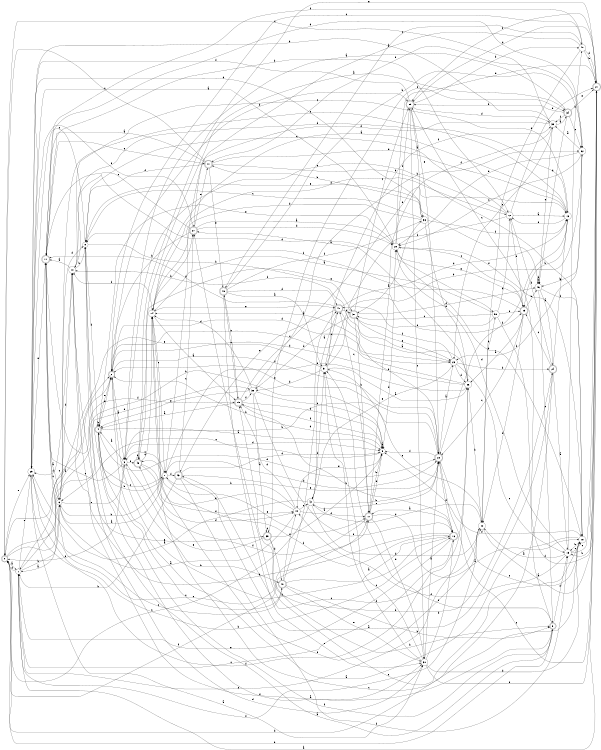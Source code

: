 digraph n41_6 {
__start0 [label="" shape="none"];

rankdir=LR;
size="8,5";

s0 [style="rounded,filled", color="black", fillcolor="white" shape="doublecircle", label="0"];
s1 [style="filled", color="black", fillcolor="white" shape="circle", label="1"];
s2 [style="rounded,filled", color="black", fillcolor="white" shape="doublecircle", label="2"];
s3 [style="filled", color="black", fillcolor="white" shape="circle", label="3"];
s4 [style="rounded,filled", color="black", fillcolor="white" shape="doublecircle", label="4"];
s5 [style="filled", color="black", fillcolor="white" shape="circle", label="5"];
s6 [style="filled", color="black", fillcolor="white" shape="circle", label="6"];
s7 [style="filled", color="black", fillcolor="white" shape="circle", label="7"];
s8 [style="filled", color="black", fillcolor="white" shape="circle", label="8"];
s9 [style="rounded,filled", color="black", fillcolor="white" shape="doublecircle", label="9"];
s10 [style="filled", color="black", fillcolor="white" shape="circle", label="10"];
s11 [style="rounded,filled", color="black", fillcolor="white" shape="doublecircle", label="11"];
s12 [style="filled", color="black", fillcolor="white" shape="circle", label="12"];
s13 [style="filled", color="black", fillcolor="white" shape="circle", label="13"];
s14 [style="filled", color="black", fillcolor="white" shape="circle", label="14"];
s15 [style="rounded,filled", color="black", fillcolor="white" shape="doublecircle", label="15"];
s16 [style="rounded,filled", color="black", fillcolor="white" shape="doublecircle", label="16"];
s17 [style="rounded,filled", color="black", fillcolor="white" shape="doublecircle", label="17"];
s18 [style="filled", color="black", fillcolor="white" shape="circle", label="18"];
s19 [style="filled", color="black", fillcolor="white" shape="circle", label="19"];
s20 [style="filled", color="black", fillcolor="white" shape="circle", label="20"];
s21 [style="rounded,filled", color="black", fillcolor="white" shape="doublecircle", label="21"];
s22 [style="rounded,filled", color="black", fillcolor="white" shape="doublecircle", label="22"];
s23 [style="filled", color="black", fillcolor="white" shape="circle", label="23"];
s24 [style="rounded,filled", color="black", fillcolor="white" shape="doublecircle", label="24"];
s25 [style="rounded,filled", color="black", fillcolor="white" shape="doublecircle", label="25"];
s26 [style="filled", color="black", fillcolor="white" shape="circle", label="26"];
s27 [style="rounded,filled", color="black", fillcolor="white" shape="doublecircle", label="27"];
s28 [style="filled", color="black", fillcolor="white" shape="circle", label="28"];
s29 [style="filled", color="black", fillcolor="white" shape="circle", label="29"];
s30 [style="filled", color="black", fillcolor="white" shape="circle", label="30"];
s31 [style="filled", color="black", fillcolor="white" shape="circle", label="31"];
s32 [style="filled", color="black", fillcolor="white" shape="circle", label="32"];
s33 [style="filled", color="black", fillcolor="white" shape="circle", label="33"];
s34 [style="rounded,filled", color="black", fillcolor="white" shape="doublecircle", label="34"];
s35 [style="rounded,filled", color="black", fillcolor="white" shape="doublecircle", label="35"];
s36 [style="filled", color="black", fillcolor="white" shape="circle", label="36"];
s37 [style="rounded,filled", color="black", fillcolor="white" shape="doublecircle", label="37"];
s38 [style="filled", color="black", fillcolor="white" shape="circle", label="38"];
s39 [style="rounded,filled", color="black", fillcolor="white" shape="doublecircle", label="39"];
s40 [style="rounded,filled", color="black", fillcolor="white" shape="doublecircle", label="40"];
s41 [style="rounded,filled", color="black", fillcolor="white" shape="doublecircle", label="41"];
s42 [style="filled", color="black", fillcolor="white" shape="circle", label="42"];
s43 [style="rounded,filled", color="black", fillcolor="white" shape="doublecircle", label="43"];
s44 [style="filled", color="black", fillcolor="white" shape="circle", label="44"];
s45 [style="rounded,filled", color="black", fillcolor="white" shape="doublecircle", label="45"];
s46 [style="filled", color="black", fillcolor="white" shape="circle", label="46"];
s47 [style="rounded,filled", color="black", fillcolor="white" shape="doublecircle", label="47"];
s48 [style="rounded,filled", color="black", fillcolor="white" shape="doublecircle", label="48"];
s49 [style="filled", color="black", fillcolor="white" shape="circle", label="49"];
s50 [style="filled", color="black", fillcolor="white" shape="circle", label="50"];
s0 -> s1 [label="a"];
s0 -> s5 [label="b"];
s0 -> s2 [label="c"];
s0 -> s38 [label="d"];
s0 -> s29 [label="e"];
s0 -> s17 [label="f"];
s1 -> s2 [label="a"];
s1 -> s6 [label="b"];
s1 -> s26 [label="c"];
s1 -> s0 [label="d"];
s1 -> s29 [label="e"];
s1 -> s20 [label="f"];
s2 -> s3 [label="a"];
s2 -> s35 [label="b"];
s2 -> s49 [label="c"];
s2 -> s23 [label="d"];
s2 -> s4 [label="e"];
s2 -> s22 [label="f"];
s3 -> s4 [label="a"];
s3 -> s40 [label="b"];
s3 -> s11 [label="c"];
s3 -> s5 [label="d"];
s3 -> s0 [label="e"];
s3 -> s45 [label="f"];
s4 -> s5 [label="a"];
s4 -> s4 [label="b"];
s4 -> s7 [label="c"];
s4 -> s22 [label="d"];
s4 -> s2 [label="e"];
s4 -> s30 [label="f"];
s5 -> s5 [label="a"];
s5 -> s2 [label="b"];
s5 -> s6 [label="c"];
s5 -> s28 [label="d"];
s5 -> s44 [label="e"];
s5 -> s15 [label="f"];
s6 -> s1 [label="a"];
s6 -> s7 [label="b"];
s6 -> s11 [label="c"];
s6 -> s8 [label="d"];
s6 -> s3 [label="e"];
s6 -> s10 [label="f"];
s7 -> s6 [label="a"];
s7 -> s8 [label="b"];
s7 -> s3 [label="c"];
s7 -> s22 [label="d"];
s7 -> s17 [label="e"];
s7 -> s43 [label="f"];
s8 -> s9 [label="a"];
s8 -> s37 [label="b"];
s8 -> s29 [label="c"];
s8 -> s30 [label="d"];
s8 -> s46 [label="e"];
s8 -> s4 [label="f"];
s9 -> s10 [label="a"];
s9 -> s0 [label="b"];
s9 -> s35 [label="c"];
s9 -> s19 [label="d"];
s9 -> s31 [label="e"];
s9 -> s4 [label="f"];
s10 -> s11 [label="a"];
s10 -> s8 [label="b"];
s10 -> s13 [label="c"];
s10 -> s50 [label="d"];
s10 -> s39 [label="e"];
s10 -> s29 [label="f"];
s11 -> s6 [label="a"];
s11 -> s12 [label="b"];
s11 -> s40 [label="c"];
s11 -> s32 [label="d"];
s11 -> s47 [label="e"];
s11 -> s15 [label="f"];
s12 -> s13 [label="a"];
s12 -> s21 [label="b"];
s12 -> s8 [label="c"];
s12 -> s25 [label="d"];
s12 -> s3 [label="e"];
s12 -> s31 [label="f"];
s13 -> s14 [label="a"];
s13 -> s25 [label="b"];
s13 -> s6 [label="c"];
s13 -> s10 [label="d"];
s13 -> s12 [label="e"];
s13 -> s22 [label="f"];
s14 -> s15 [label="a"];
s14 -> s27 [label="b"];
s14 -> s7 [label="c"];
s14 -> s12 [label="d"];
s14 -> s41 [label="e"];
s14 -> s10 [label="f"];
s15 -> s4 [label="a"];
s15 -> s16 [label="b"];
s15 -> s48 [label="c"];
s15 -> s5 [label="d"];
s15 -> s13 [label="e"];
s15 -> s38 [label="f"];
s16 -> s17 [label="a"];
s16 -> s10 [label="b"];
s16 -> s1 [label="c"];
s16 -> s2 [label="d"];
s16 -> s1 [label="e"];
s16 -> s14 [label="f"];
s17 -> s18 [label="a"];
s17 -> s5 [label="b"];
s17 -> s41 [label="c"];
s17 -> s30 [label="d"];
s17 -> s5 [label="e"];
s17 -> s45 [label="f"];
s18 -> s2 [label="a"];
s18 -> s19 [label="b"];
s18 -> s14 [label="c"];
s18 -> s5 [label="d"];
s18 -> s27 [label="e"];
s18 -> s28 [label="f"];
s19 -> s20 [label="a"];
s19 -> s49 [label="b"];
s19 -> s21 [label="c"];
s19 -> s28 [label="d"];
s19 -> s18 [label="e"];
s19 -> s44 [label="f"];
s20 -> s21 [label="a"];
s20 -> s50 [label="b"];
s20 -> s43 [label="c"];
s20 -> s42 [label="d"];
s20 -> s31 [label="e"];
s20 -> s14 [label="f"];
s21 -> s1 [label="a"];
s21 -> s19 [label="b"];
s21 -> s22 [label="c"];
s21 -> s35 [label="d"];
s21 -> s45 [label="e"];
s21 -> s35 [label="f"];
s22 -> s23 [label="a"];
s22 -> s3 [label="b"];
s22 -> s18 [label="c"];
s22 -> s16 [label="d"];
s22 -> s2 [label="e"];
s22 -> s5 [label="f"];
s23 -> s14 [label="a"];
s23 -> s24 [label="b"];
s23 -> s19 [label="c"];
s23 -> s26 [label="d"];
s23 -> s42 [label="e"];
s23 -> s37 [label="f"];
s24 -> s19 [label="a"];
s24 -> s15 [label="b"];
s24 -> s25 [label="c"];
s24 -> s0 [label="d"];
s24 -> s13 [label="e"];
s24 -> s12 [label="f"];
s25 -> s26 [label="a"];
s25 -> s46 [label="b"];
s25 -> s22 [label="c"];
s25 -> s20 [label="d"];
s25 -> s28 [label="e"];
s25 -> s8 [label="f"];
s26 -> s27 [label="a"];
s26 -> s20 [label="b"];
s26 -> s2 [label="c"];
s26 -> s2 [label="d"];
s26 -> s7 [label="e"];
s26 -> s10 [label="f"];
s27 -> s28 [label="a"];
s27 -> s2 [label="b"];
s27 -> s11 [label="c"];
s27 -> s28 [label="d"];
s27 -> s47 [label="e"];
s27 -> s29 [label="f"];
s28 -> s29 [label="a"];
s28 -> s18 [label="b"];
s28 -> s25 [label="c"];
s28 -> s21 [label="d"];
s28 -> s4 [label="e"];
s28 -> s35 [label="f"];
s29 -> s30 [label="a"];
s29 -> s16 [label="b"];
s29 -> s17 [label="c"];
s29 -> s36 [label="d"];
s29 -> s11 [label="e"];
s29 -> s26 [label="f"];
s30 -> s22 [label="a"];
s30 -> s16 [label="b"];
s30 -> s31 [label="c"];
s30 -> s18 [label="d"];
s30 -> s21 [label="e"];
s30 -> s31 [label="f"];
s31 -> s26 [label="a"];
s31 -> s32 [label="b"];
s31 -> s41 [label="c"];
s31 -> s38 [label="d"];
s31 -> s1 [label="e"];
s31 -> s33 [label="f"];
s32 -> s33 [label="a"];
s32 -> s46 [label="b"];
s32 -> s28 [label="c"];
s32 -> s28 [label="d"];
s32 -> s47 [label="e"];
s32 -> s23 [label="f"];
s33 -> s34 [label="a"];
s33 -> s29 [label="b"];
s33 -> s0 [label="c"];
s33 -> s7 [label="d"];
s33 -> s23 [label="e"];
s33 -> s17 [label="f"];
s34 -> s3 [label="a"];
s34 -> s35 [label="b"];
s34 -> s32 [label="c"];
s34 -> s46 [label="d"];
s34 -> s21 [label="e"];
s34 -> s33 [label="f"];
s35 -> s36 [label="a"];
s35 -> s49 [label="b"];
s35 -> s30 [label="c"];
s35 -> s33 [label="d"];
s35 -> s22 [label="e"];
s35 -> s29 [label="f"];
s36 -> s37 [label="a"];
s36 -> s47 [label="b"];
s36 -> s8 [label="c"];
s36 -> s14 [label="d"];
s36 -> s26 [label="e"];
s36 -> s13 [label="f"];
s37 -> s23 [label="a"];
s37 -> s17 [label="b"];
s37 -> s35 [label="c"];
s37 -> s38 [label="d"];
s37 -> s23 [label="e"];
s37 -> s46 [label="f"];
s38 -> s39 [label="a"];
s38 -> s32 [label="b"];
s38 -> s5 [label="c"];
s38 -> s14 [label="d"];
s38 -> s4 [label="e"];
s38 -> s16 [label="f"];
s39 -> s5 [label="a"];
s39 -> s9 [label="b"];
s39 -> s39 [label="c"];
s39 -> s40 [label="d"];
s39 -> s3 [label="e"];
s39 -> s34 [label="f"];
s40 -> s16 [label="a"];
s40 -> s9 [label="b"];
s40 -> s4 [label="c"];
s40 -> s41 [label="d"];
s40 -> s30 [label="e"];
s40 -> s44 [label="f"];
s41 -> s42 [label="a"];
s41 -> s22 [label="b"];
s41 -> s37 [label="c"];
s41 -> s13 [label="d"];
s41 -> s43 [label="e"];
s41 -> s11 [label="f"];
s42 -> s29 [label="a"];
s42 -> s22 [label="b"];
s42 -> s0 [label="c"];
s42 -> s20 [label="d"];
s42 -> s22 [label="e"];
s42 -> s31 [label="f"];
s43 -> s24 [label="a"];
s43 -> s1 [label="b"];
s43 -> s27 [label="c"];
s43 -> s5 [label="d"];
s43 -> s22 [label="e"];
s43 -> s19 [label="f"];
s44 -> s6 [label="a"];
s44 -> s7 [label="b"];
s44 -> s42 [label="c"];
s44 -> s15 [label="d"];
s44 -> s45 [label="e"];
s44 -> s17 [label="f"];
s45 -> s34 [label="a"];
s45 -> s45 [label="b"];
s45 -> s14 [label="c"];
s45 -> s44 [label="d"];
s45 -> s25 [label="e"];
s45 -> s44 [label="f"];
s46 -> s24 [label="a"];
s46 -> s46 [label="b"];
s46 -> s9 [label="c"];
s46 -> s46 [label="d"];
s46 -> s33 [label="e"];
s46 -> s18 [label="f"];
s47 -> s11 [label="a"];
s47 -> s18 [label="b"];
s47 -> s0 [label="c"];
s47 -> s13 [label="d"];
s47 -> s48 [label="e"];
s47 -> s8 [label="f"];
s48 -> s31 [label="a"];
s48 -> s32 [label="b"];
s48 -> s15 [label="c"];
s48 -> s41 [label="d"];
s48 -> s30 [label="e"];
s48 -> s36 [label="f"];
s49 -> s27 [label="a"];
s49 -> s21 [label="b"];
s49 -> s48 [label="c"];
s49 -> s21 [label="d"];
s49 -> s20 [label="e"];
s49 -> s11 [label="f"];
s50 -> s14 [label="a"];
s50 -> s12 [label="b"];
s50 -> s37 [label="c"];
s50 -> s41 [label="d"];
s50 -> s25 [label="e"];
s50 -> s21 [label="f"];

}